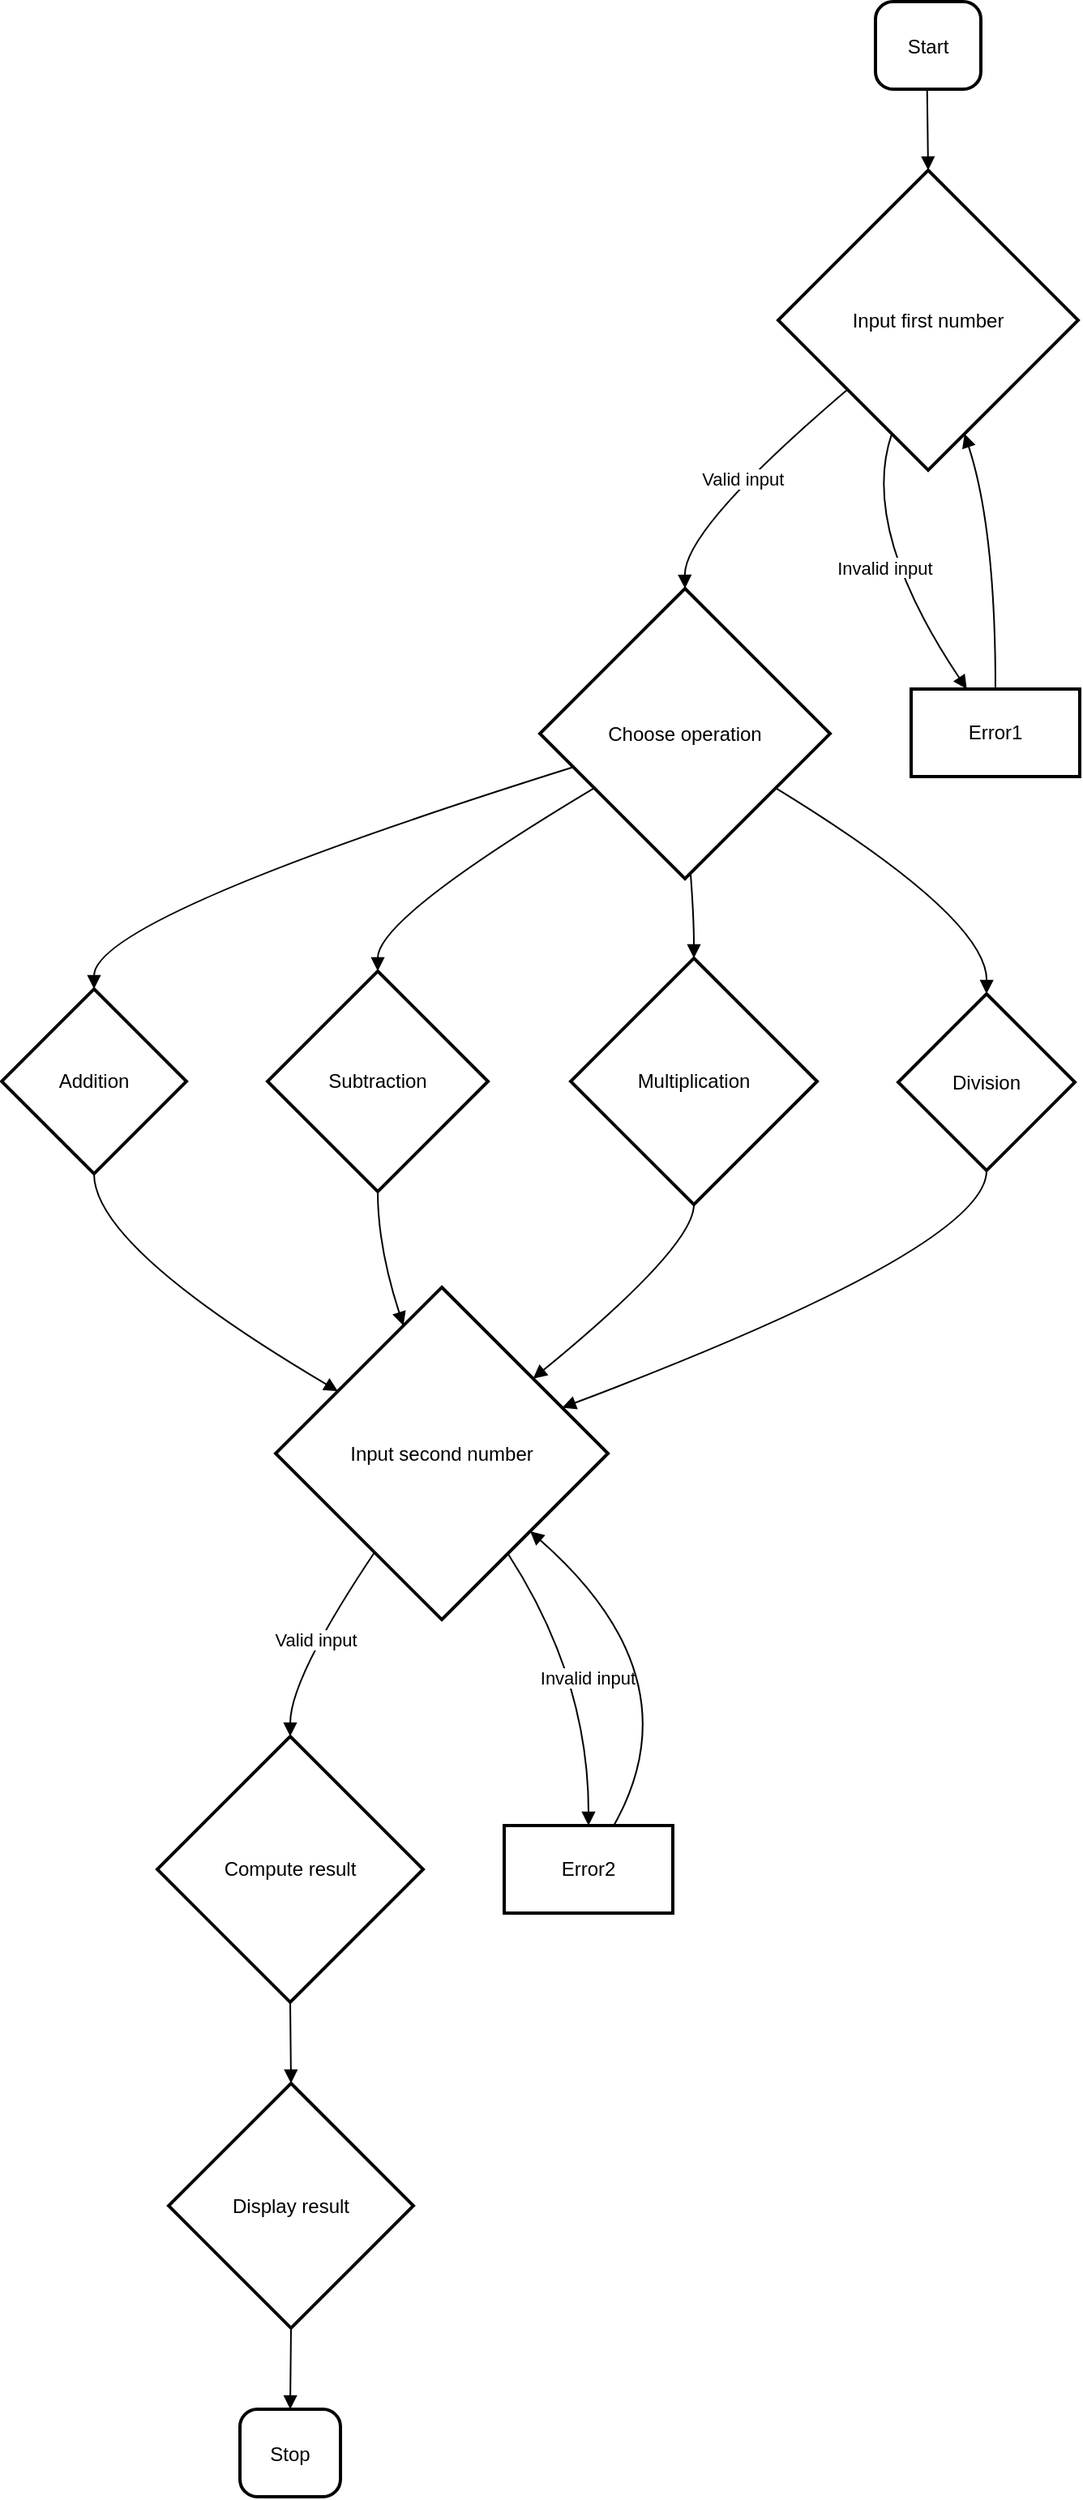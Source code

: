 <mxfile version="26.0.16">
  <diagram name="第 1 页" id="V7gjMDPHKxFreEgNRPcn">
    <mxGraphModel>
      <root>
        <mxCell id="0" />
        <mxCell id="1" parent="0" />
        <mxCell id="2" value="Start" style="rounded=1;arcSize=20;strokeWidth=2" vertex="1" parent="1">
          <mxGeometry x="547" y="8" width="65" height="54" as="geometry" />
        </mxCell>
        <mxCell id="3" value="Input first number" style="rhombus;strokeWidth=2;whiteSpace=wrap;" vertex="1" parent="1">
          <mxGeometry x="487" y="112" width="185" height="185" as="geometry" />
        </mxCell>
        <mxCell id="4" value="Choose operation" style="rhombus;strokeWidth=2;whiteSpace=wrap;" vertex="1" parent="1">
          <mxGeometry x="340" y="370" width="179" height="179" as="geometry" />
        </mxCell>
        <mxCell id="5" value="Error1" style="whiteSpace=wrap;strokeWidth=2;" vertex="1" parent="1">
          <mxGeometry x="569" y="432" width="104" height="54" as="geometry" />
        </mxCell>
        <mxCell id="6" value="Addition" style="rhombus;strokeWidth=2;whiteSpace=wrap;" vertex="1" parent="1">
          <mxGeometry x="8" y="617" width="114" height="114" as="geometry" />
        </mxCell>
        <mxCell id="7" value="Subtraction" style="rhombus;strokeWidth=2;whiteSpace=wrap;" vertex="1" parent="1">
          <mxGeometry x="172" y="606" width="136" height="136" as="geometry" />
        </mxCell>
        <mxCell id="8" value="Multiplication" style="rhombus;strokeWidth=2;whiteSpace=wrap;" vertex="1" parent="1">
          <mxGeometry x="359" y="598" width="152" height="152" as="geometry" />
        </mxCell>
        <mxCell id="9" value="Division" style="rhombus;strokeWidth=2;whiteSpace=wrap;" vertex="1" parent="1">
          <mxGeometry x="561" y="620" width="109" height="109" as="geometry" />
        </mxCell>
        <mxCell id="10" value="Input second number" style="rhombus;strokeWidth=2;whiteSpace=wrap;" vertex="1" parent="1">
          <mxGeometry x="177" y="801" width="205" height="205" as="geometry" />
        </mxCell>
        <mxCell id="11" value="Compute result" style="rhombus;strokeWidth=2;whiteSpace=wrap;" vertex="1" parent="1">
          <mxGeometry x="104" y="1078" width="164" height="164" as="geometry" />
        </mxCell>
        <mxCell id="12" value="Error2" style="whiteSpace=wrap;strokeWidth=2;" vertex="1" parent="1">
          <mxGeometry x="318" y="1133" width="104" height="54" as="geometry" />
        </mxCell>
        <mxCell id="13" value="Display result" style="rhombus;strokeWidth=2;whiteSpace=wrap;" vertex="1" parent="1">
          <mxGeometry x="111" y="1292" width="151" height="151" as="geometry" />
        </mxCell>
        <mxCell id="14" value="Stop" style="rounded=1;arcSize=20;strokeWidth=2" vertex="1" parent="1">
          <mxGeometry x="155" y="1493" width="62" height="54" as="geometry" />
        </mxCell>
        <mxCell id="15" value="" style="curved=1;startArrow=none;endArrow=block;exitX=0.49;exitY=1;entryX=0.5;entryY=0;" edge="1" parent="1" source="2" target="3">
          <mxGeometry relative="1" as="geometry">
            <Array as="points" />
          </mxGeometry>
        </mxCell>
        <mxCell id="16" value="Valid input" style="curved=1;startArrow=none;endArrow=block;exitX=0;exitY=0.93;entryX=0.5;entryY=0;" edge="1" parent="1" source="3" target="4">
          <mxGeometry relative="1" as="geometry">
            <Array as="points">
              <mxPoint x="429" y="333" />
            </Array>
          </mxGeometry>
        </mxCell>
        <mxCell id="17" value="Invalid input" style="curved=1;startArrow=none;endArrow=block;exitX=0.34;exitY=1;entryX=0.33;entryY=0;" edge="1" parent="1" source="3" target="5">
          <mxGeometry relative="1" as="geometry">
            <Array as="points">
              <mxPoint x="537" y="333" />
            </Array>
          </mxGeometry>
        </mxCell>
        <mxCell id="18" value="" style="curved=1;startArrow=none;endArrow=block;exitX=0;exitY=0.65;entryX=0.5;entryY=0;" edge="1" parent="1" source="4" target="6">
          <mxGeometry relative="1" as="geometry">
            <Array as="points">
              <mxPoint x="65" y="573" />
            </Array>
          </mxGeometry>
        </mxCell>
        <mxCell id="19" value="" style="curved=1;startArrow=none;endArrow=block;exitX=0;exitY=0.8;entryX=0.5;entryY=0;" edge="1" parent="1" source="4" target="7">
          <mxGeometry relative="1" as="geometry">
            <Array as="points">
              <mxPoint x="240" y="573" />
            </Array>
          </mxGeometry>
        </mxCell>
        <mxCell id="20" value="" style="curved=1;startArrow=none;endArrow=block;exitX=0.52;exitY=1;entryX=0.5;entryY=0;" edge="1" parent="1" source="4" target="8">
          <mxGeometry relative="1" as="geometry">
            <Array as="points">
              <mxPoint x="435" y="573" />
            </Array>
          </mxGeometry>
        </mxCell>
        <mxCell id="21" value="" style="curved=1;startArrow=none;endArrow=block;exitX=1;exitY=0.8;entryX=0.5;entryY=0;" edge="1" parent="1" source="4" target="9">
          <mxGeometry relative="1" as="geometry">
            <Array as="points">
              <mxPoint x="616" y="573" />
            </Array>
          </mxGeometry>
        </mxCell>
        <mxCell id="22" value="" style="curved=1;startArrow=none;endArrow=block;exitX=0.5;exitY=1;entryX=0;entryY=0.2;" edge="1" parent="1" source="6" target="10">
          <mxGeometry relative="1" as="geometry">
            <Array as="points">
              <mxPoint x="65" y="776" />
            </Array>
          </mxGeometry>
        </mxCell>
        <mxCell id="23" value="" style="curved=1;startArrow=none;endArrow=block;exitX=0.5;exitY=1;entryX=0.35;entryY=0;" edge="1" parent="1" source="7" target="10">
          <mxGeometry relative="1" as="geometry">
            <Array as="points">
              <mxPoint x="240" y="776" />
            </Array>
          </mxGeometry>
        </mxCell>
        <mxCell id="24" value="" style="curved=1;startArrow=none;endArrow=block;exitX=0.5;exitY=1;entryX=1;entryY=0.09;" edge="1" parent="1" source="8" target="10">
          <mxGeometry relative="1" as="geometry">
            <Array as="points">
              <mxPoint x="435" y="776" />
            </Array>
          </mxGeometry>
        </mxCell>
        <mxCell id="25" value="" style="curved=1;startArrow=none;endArrow=block;exitX=0.5;exitY=1;entryX=1;entryY=0.31;" edge="1" parent="1" source="9" target="10">
          <mxGeometry relative="1" as="geometry">
            <Array as="points">
              <mxPoint x="616" y="776" />
            </Array>
          </mxGeometry>
        </mxCell>
        <mxCell id="26" value="Valid input" style="curved=1;startArrow=none;endArrow=block;exitX=0.16;exitY=1;entryX=0.5;entryY=0;" edge="1" parent="1" source="10" target="11">
          <mxGeometry relative="1" as="geometry">
            <Array as="points">
              <mxPoint x="186" y="1042" />
            </Array>
          </mxGeometry>
        </mxCell>
        <mxCell id="27" value="Invalid input" style="curved=1;startArrow=none;endArrow=block;exitX=0.83;exitY=1;entryX=0.5;entryY=0;" edge="1" parent="1" source="10" target="12">
          <mxGeometry relative="1" as="geometry">
            <Array as="points">
              <mxPoint x="370" y="1042" />
            </Array>
          </mxGeometry>
        </mxCell>
        <mxCell id="28" value="" style="curved=1;startArrow=none;endArrow=block;exitX=0.5;exitY=1;entryX=0.5;entryY=0;" edge="1" parent="1" source="11" target="13">
          <mxGeometry relative="1" as="geometry">
            <Array as="points" />
          </mxGeometry>
        </mxCell>
        <mxCell id="29" value="" style="curved=1;startArrow=none;endArrow=block;exitX=0.5;exitY=0;entryX=0.66;entryY=1;" edge="1" parent="1" source="5" target="3">
          <mxGeometry relative="1" as="geometry">
            <Array as="points">
              <mxPoint x="621" y="333" />
            </Array>
          </mxGeometry>
        </mxCell>
        <mxCell id="30" value="" style="curved=1;startArrow=none;endArrow=block;exitX=0.65;exitY=0;entryX=1;entryY=0.94;" edge="1" parent="1" source="12" target="10">
          <mxGeometry relative="1" as="geometry">
            <Array as="points">
              <mxPoint x="437" y="1042" />
            </Array>
          </mxGeometry>
        </mxCell>
        <mxCell id="31" value="" style="curved=1;startArrow=none;endArrow=block;exitX=0.5;exitY=1;entryX=0.5;entryY=0;" edge="1" parent="1" source="13" target="14">
          <mxGeometry relative="1" as="geometry">
            <Array as="points" />
          </mxGeometry>
        </mxCell>
      </root>
    </mxGraphModel>
  </diagram>
</mxfile>
